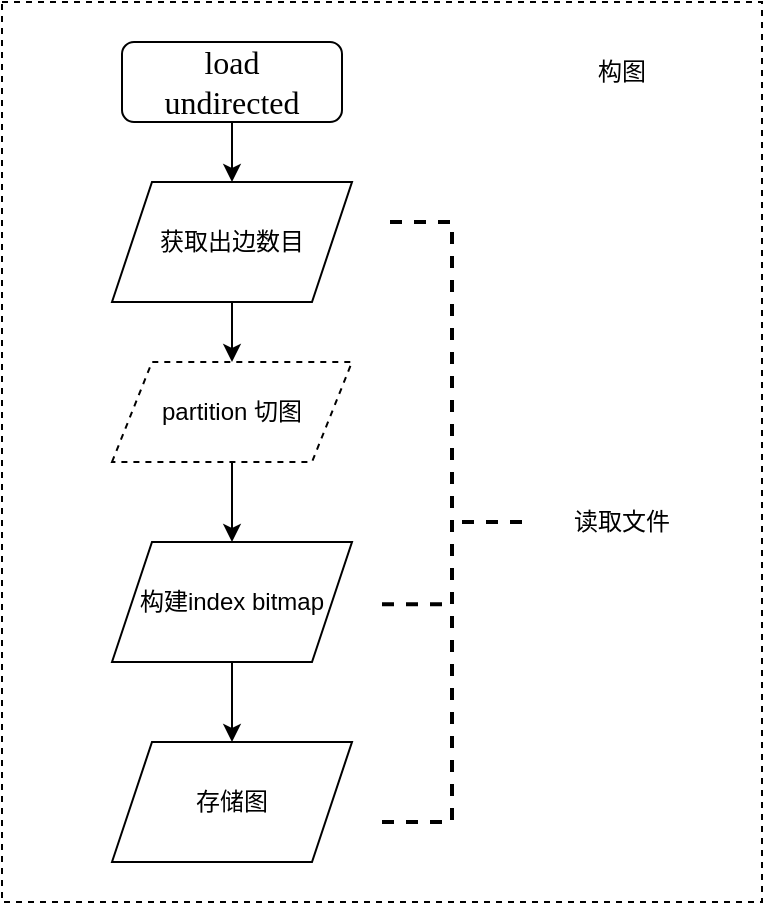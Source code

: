 <mxfile version="18.0.5" type="github">
  <diagram id="wlvqUiy1nTWr7GTlGc1t" name="Page-1">
    <mxGraphModel dx="728" dy="519" grid="1" gridSize="10" guides="1" tooltips="1" connect="1" arrows="1" fold="1" page="1" pageScale="1" pageWidth="827" pageHeight="1169" math="0" shadow="0">
      <root>
        <mxCell id="0" />
        <mxCell id="1" parent="0" />
        <mxCell id="2PQvYqmpzSMMNuAlEMst-13" value="" style="rounded=0;whiteSpace=wrap;html=1;dashed=1;" vertex="1" parent="1">
          <mxGeometry x="120" y="10" width="380" height="450" as="geometry" />
        </mxCell>
        <mxCell id="2PQvYqmpzSMMNuAlEMst-4" style="edgeStyle=orthogonalEdgeStyle;rounded=0;orthogonalLoop=1;jettySize=auto;html=1;exitX=0.5;exitY=1;exitDx=0;exitDy=0;entryX=0.5;entryY=0;entryDx=0;entryDy=0;" edge="1" parent="1" source="2PQvYqmpzSMMNuAlEMst-1" target="2PQvYqmpzSMMNuAlEMst-2">
          <mxGeometry relative="1" as="geometry" />
        </mxCell>
        <mxCell id="2PQvYqmpzSMMNuAlEMst-1" value="&lt;span style=&quot;text-align: start; font-size: 12pt; font-family: JingDongLangZhengTi;&quot; lang=&quot;EN-US&quot;&gt;load&lt;br&gt;undirected&lt;/span&gt;&lt;span style=&quot;font-size: medium; text-align: start;&quot;&gt;&lt;/span&gt;" style="rounded=1;whiteSpace=wrap;html=1;" vertex="1" parent="1">
          <mxGeometry x="180" y="30" width="110" height="40" as="geometry" />
        </mxCell>
        <mxCell id="2PQvYqmpzSMMNuAlEMst-5" style="edgeStyle=orthogonalEdgeStyle;rounded=0;orthogonalLoop=1;jettySize=auto;html=1;exitX=0.5;exitY=1;exitDx=0;exitDy=0;entryX=0.5;entryY=0;entryDx=0;entryDy=0;" edge="1" parent="1" source="2PQvYqmpzSMMNuAlEMst-2" target="2PQvYqmpzSMMNuAlEMst-3">
          <mxGeometry relative="1" as="geometry" />
        </mxCell>
        <mxCell id="2PQvYqmpzSMMNuAlEMst-2" value="获取出边数目" style="shape=parallelogram;perimeter=parallelogramPerimeter;whiteSpace=wrap;html=1;fixedSize=1;" vertex="1" parent="1">
          <mxGeometry x="175" y="100" width="120" height="60" as="geometry" />
        </mxCell>
        <mxCell id="2PQvYqmpzSMMNuAlEMst-8" value="" style="edgeStyle=orthogonalEdgeStyle;rounded=0;orthogonalLoop=1;jettySize=auto;html=1;" edge="1" parent="1" source="2PQvYqmpzSMMNuAlEMst-3" target="2PQvYqmpzSMMNuAlEMst-6">
          <mxGeometry relative="1" as="geometry" />
        </mxCell>
        <mxCell id="2PQvYqmpzSMMNuAlEMst-3" value="partition 切图" style="shape=parallelogram;perimeter=parallelogramPerimeter;whiteSpace=wrap;html=1;fixedSize=1;dashed=1;" vertex="1" parent="1">
          <mxGeometry x="175" y="190" width="120" height="50" as="geometry" />
        </mxCell>
        <mxCell id="2PQvYqmpzSMMNuAlEMst-9" value="" style="edgeStyle=orthogonalEdgeStyle;rounded=0;orthogonalLoop=1;jettySize=auto;html=1;" edge="1" parent="1" source="2PQvYqmpzSMMNuAlEMst-6" target="2PQvYqmpzSMMNuAlEMst-7">
          <mxGeometry relative="1" as="geometry" />
        </mxCell>
        <mxCell id="2PQvYqmpzSMMNuAlEMst-6" value="构建index bitmap" style="shape=parallelogram;perimeter=parallelogramPerimeter;whiteSpace=wrap;html=1;fixedSize=1;" vertex="1" parent="1">
          <mxGeometry x="175" y="280" width="120" height="60" as="geometry" />
        </mxCell>
        <mxCell id="2PQvYqmpzSMMNuAlEMst-7" value="存储图" style="shape=parallelogram;perimeter=parallelogramPerimeter;whiteSpace=wrap;html=1;fixedSize=1;" vertex="1" parent="1">
          <mxGeometry x="175" y="380" width="120" height="60" as="geometry" />
        </mxCell>
        <mxCell id="2PQvYqmpzSMMNuAlEMst-10" value="" style="strokeWidth=2;html=1;shape=mxgraph.flowchart.annotation_2;align=left;labelPosition=right;pointerEvents=1;dashed=1;rotation=-180;" vertex="1" parent="1">
          <mxGeometry x="310" y="120" width="70" height="300" as="geometry" />
        </mxCell>
        <mxCell id="2PQvYqmpzSMMNuAlEMst-11" value="" style="endArrow=none;html=1;rounded=0;exitX=1;exitY=0.323;exitDx=0;exitDy=0;exitPerimeter=0;entryX=0.543;entryY=0.323;entryDx=0;entryDy=0;entryPerimeter=0;dashed=1;strokeWidth=2;" edge="1" parent="1">
          <mxGeometry width="50" height="50" relative="1" as="geometry">
            <mxPoint x="310" y="311.1" as="sourcePoint" />
            <mxPoint x="341.99" y="311.1" as="targetPoint" />
          </mxGeometry>
        </mxCell>
        <mxCell id="2PQvYqmpzSMMNuAlEMst-12" value="读取文件" style="text;html=1;strokeColor=none;fillColor=none;align=center;verticalAlign=middle;whiteSpace=wrap;rounded=0;dashed=1;" vertex="1" parent="1">
          <mxGeometry x="400" y="255" width="60" height="30" as="geometry" />
        </mxCell>
        <mxCell id="2PQvYqmpzSMMNuAlEMst-14" value="构图" style="text;html=1;strokeColor=none;fillColor=none;align=center;verticalAlign=middle;whiteSpace=wrap;rounded=0;dashed=1;" vertex="1" parent="1">
          <mxGeometry x="400" y="30" width="60" height="30" as="geometry" />
        </mxCell>
      </root>
    </mxGraphModel>
  </diagram>
</mxfile>
